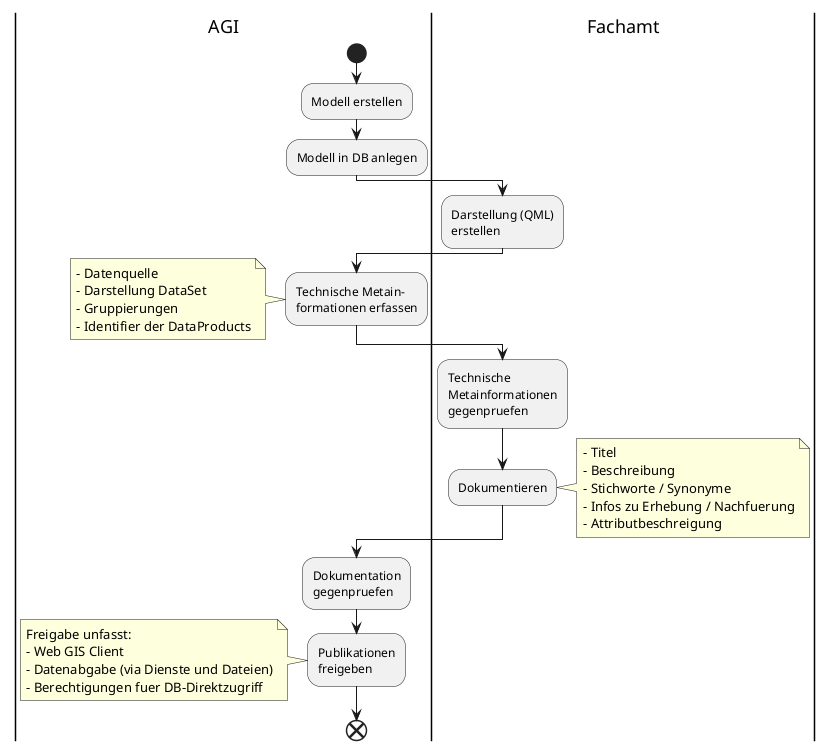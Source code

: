 @startuml
|AGI|
start

:Modell erstellen;

:Modell in DB anlegen;

|Fachamt|
:Darstellung (QML)
erstellen;

|AGI|
:Technische Metain-
formationen erfassen;

note left
- Datenquelle
- Darstellung DataSet
- Gruppierungen
- Identifier der DataProducts
end note

|Fachamt|
:Technische
Metainformationen
gegenpruefen;

:Dokumentieren;

note right
- Titel
- Beschreibung
- Stichworte / Synonyme
- Infos zu Erhebung / Nachfuerung
- Attributbeschreigung
end note

|AGI|
:Dokumentation
gegenpruefen;

:Publikationen
freigeben;

note left
Freigabe unfasst:
- Web GIS Client
- Datenabgabe (via Dienste und Dateien)
- Berechtigungen fuer DB-Direktzugriff
end note

end
@enduml